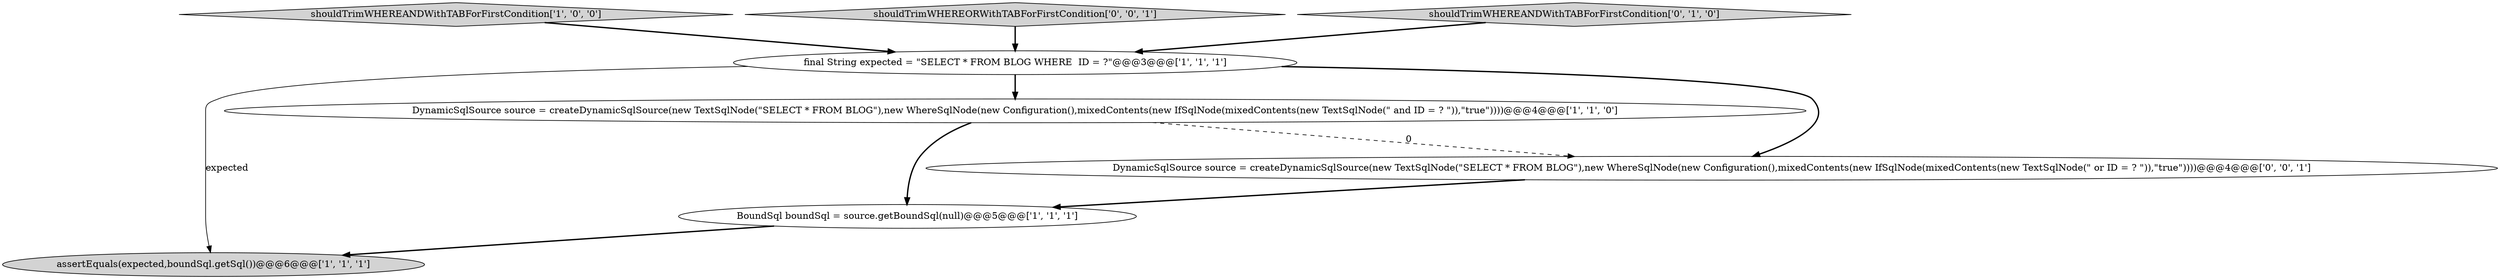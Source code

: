 digraph {
7 [style = filled, label = "DynamicSqlSource source = createDynamicSqlSource(new TextSqlNode(\"SELECT * FROM BLOG\"),new WhereSqlNode(new Configuration(),mixedContents(new IfSqlNode(mixedContents(new TextSqlNode(\" or ID = ? \")),\"true\"))))@@@4@@@['0', '0', '1']", fillcolor = white, shape = ellipse image = "AAA0AAABBB3BBB"];
3 [style = filled, label = "shouldTrimWHEREANDWithTABForFirstCondition['1', '0', '0']", fillcolor = lightgray, shape = diamond image = "AAA0AAABBB1BBB"];
0 [style = filled, label = "assertEquals(expected,boundSql.getSql())@@@6@@@['1', '1', '1']", fillcolor = lightgray, shape = ellipse image = "AAA0AAABBB1BBB"];
4 [style = filled, label = "final String expected = \"SELECT * FROM BLOG WHERE  ID = ?\"@@@3@@@['1', '1', '1']", fillcolor = white, shape = ellipse image = "AAA0AAABBB1BBB"];
1 [style = filled, label = "DynamicSqlSource source = createDynamicSqlSource(new TextSqlNode(\"SELECT * FROM BLOG\"),new WhereSqlNode(new Configuration(),mixedContents(new IfSqlNode(mixedContents(new TextSqlNode(\" and ID = ? \")),\"true\"))))@@@4@@@['1', '1', '0']", fillcolor = white, shape = ellipse image = "AAA0AAABBB1BBB"];
6 [style = filled, label = "shouldTrimWHEREORWithTABForFirstCondition['0', '0', '1']", fillcolor = lightgray, shape = diamond image = "AAA0AAABBB3BBB"];
5 [style = filled, label = "shouldTrimWHEREANDWithTABForFirstCondition['0', '1', '0']", fillcolor = lightgray, shape = diamond image = "AAA0AAABBB2BBB"];
2 [style = filled, label = "BoundSql boundSql = source.getBoundSql(null)@@@5@@@['1', '1', '1']", fillcolor = white, shape = ellipse image = "AAA0AAABBB1BBB"];
6->4 [style = bold, label=""];
1->2 [style = bold, label=""];
2->0 [style = bold, label=""];
4->1 [style = bold, label=""];
1->7 [style = dashed, label="0"];
3->4 [style = bold, label=""];
7->2 [style = bold, label=""];
4->7 [style = bold, label=""];
5->4 [style = bold, label=""];
4->0 [style = solid, label="expected"];
}
